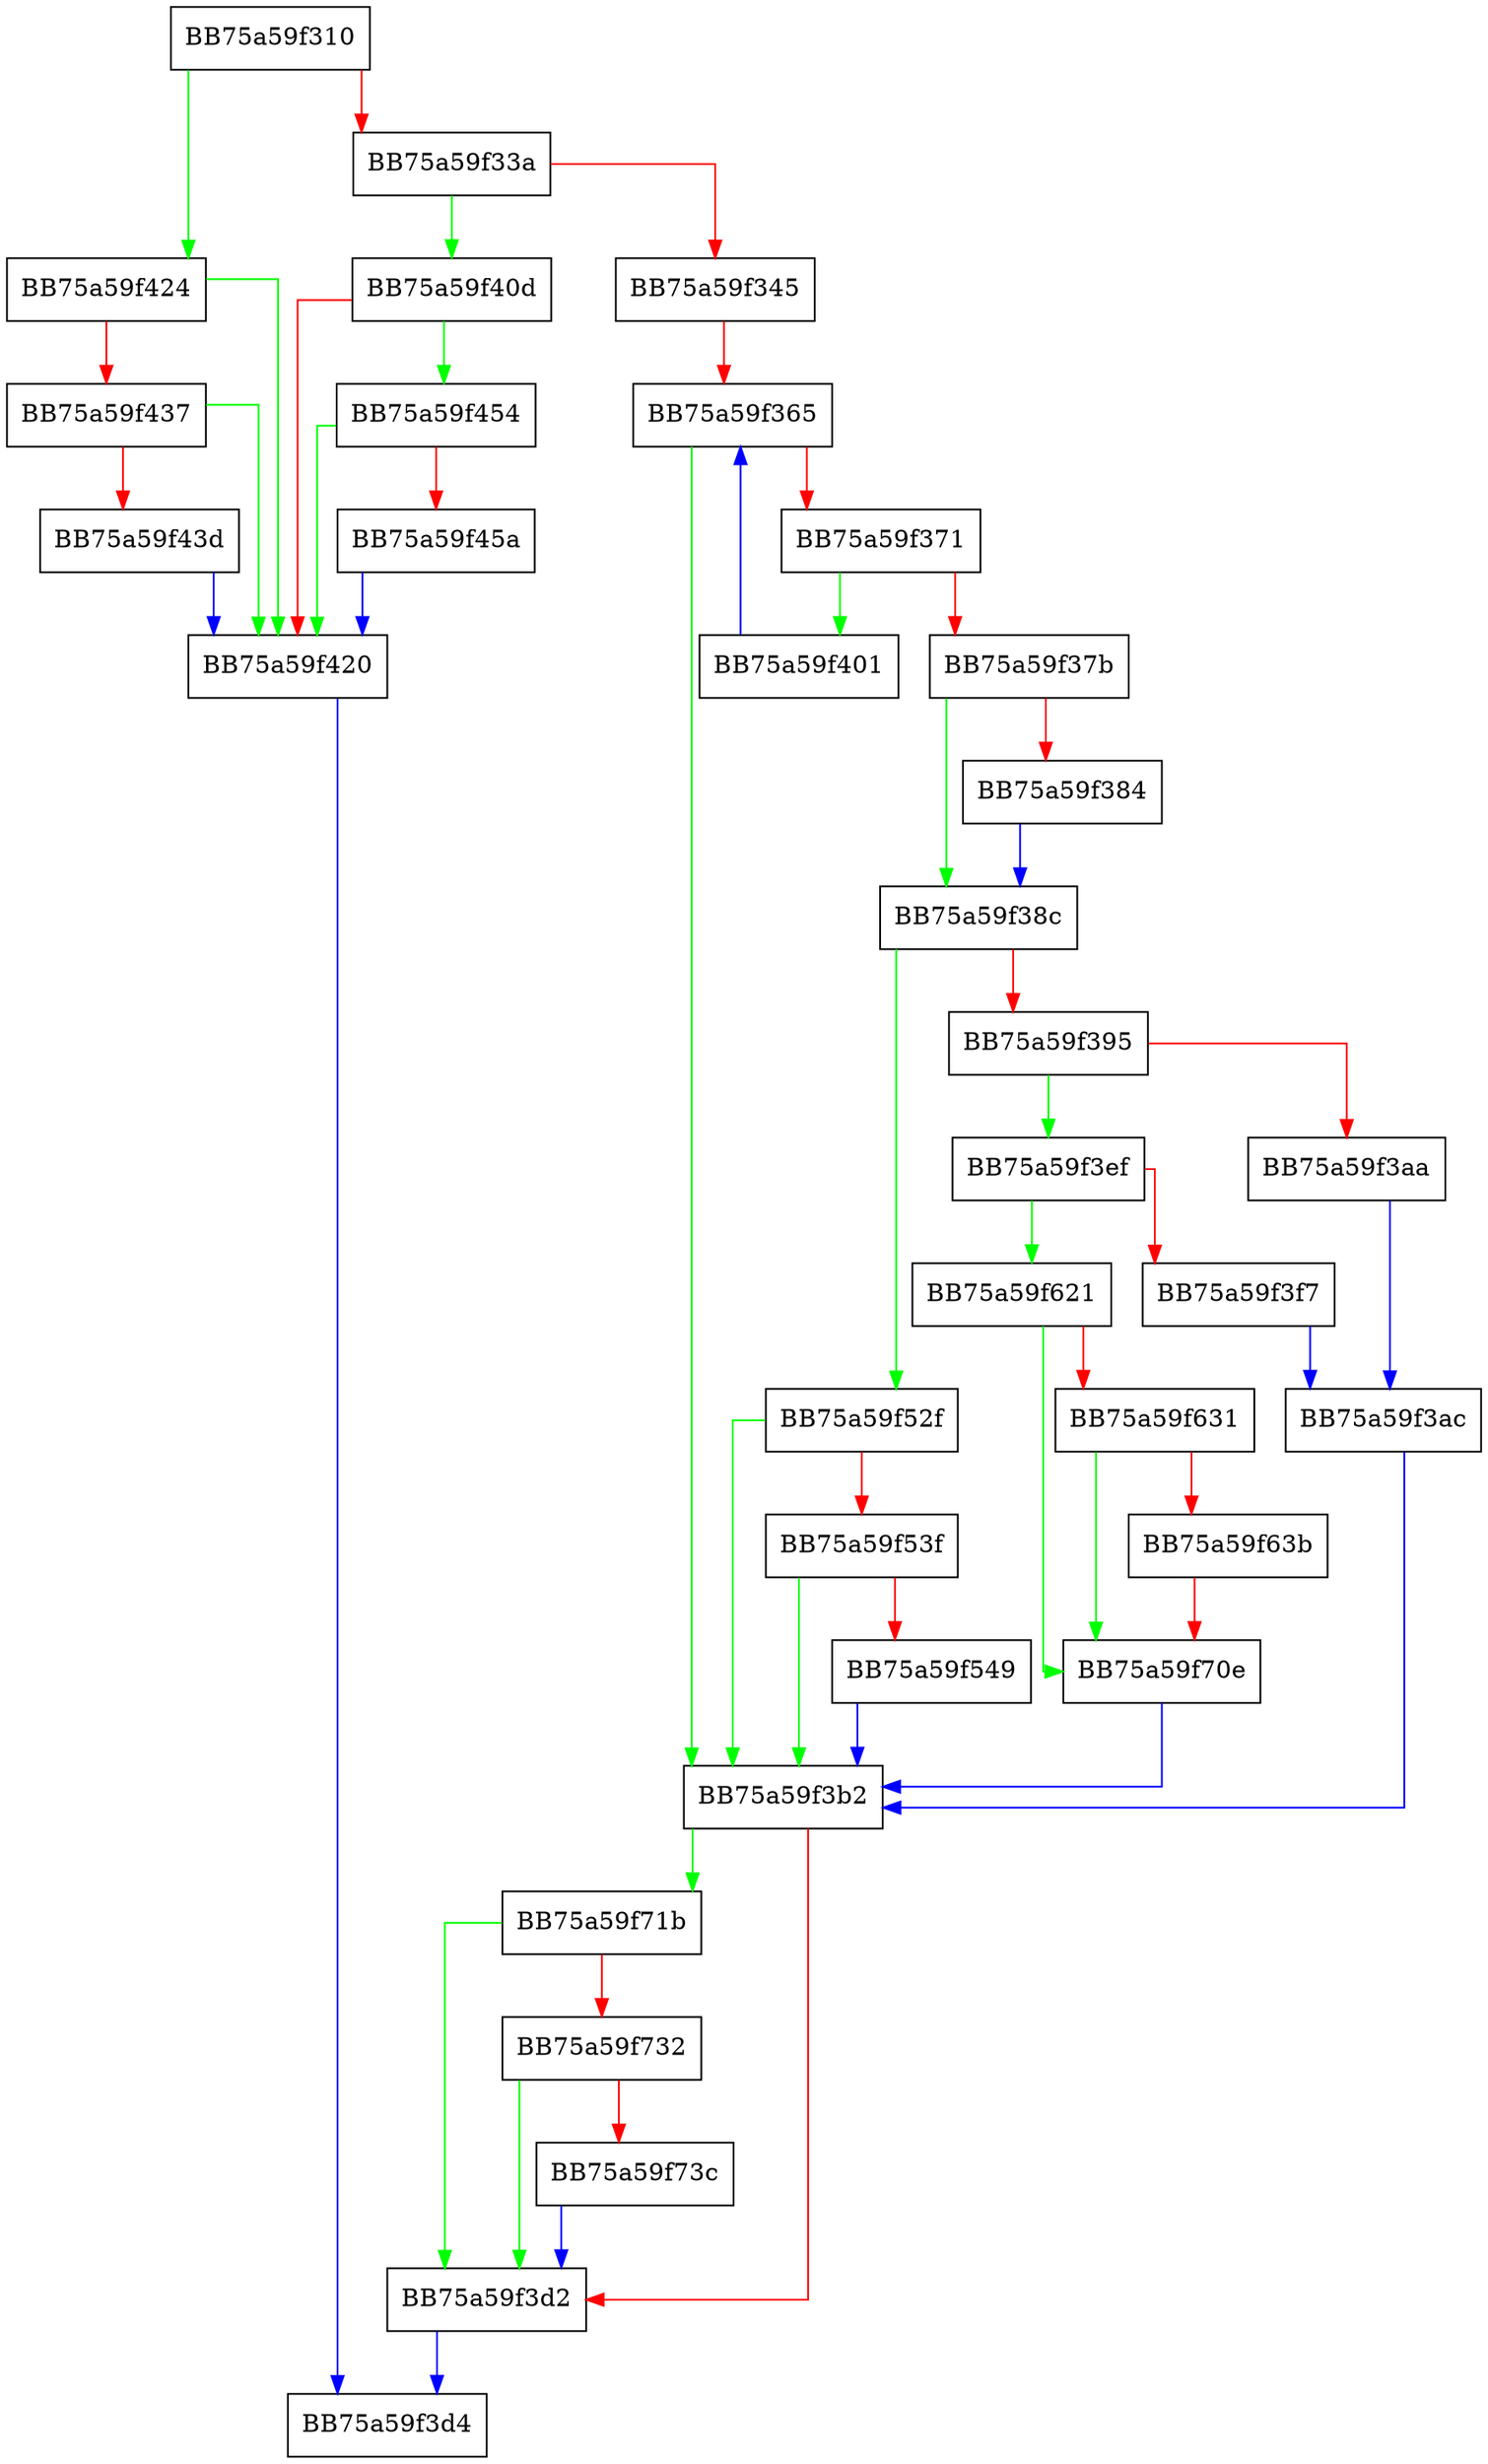digraph WorkerUpdate {
  node [shape="box"];
  graph [splines=ortho];
  BB75a59f310 -> BB75a59f424 [color="green"];
  BB75a59f310 -> BB75a59f33a [color="red"];
  BB75a59f33a -> BB75a59f40d [color="green"];
  BB75a59f33a -> BB75a59f345 [color="red"];
  BB75a59f345 -> BB75a59f365 [color="red"];
  BB75a59f365 -> BB75a59f3b2 [color="green"];
  BB75a59f365 -> BB75a59f371 [color="red"];
  BB75a59f371 -> BB75a59f401 [color="green"];
  BB75a59f371 -> BB75a59f37b [color="red"];
  BB75a59f37b -> BB75a59f38c [color="green"];
  BB75a59f37b -> BB75a59f384 [color="red"];
  BB75a59f384 -> BB75a59f38c [color="blue"];
  BB75a59f38c -> BB75a59f52f [color="green"];
  BB75a59f38c -> BB75a59f395 [color="red"];
  BB75a59f395 -> BB75a59f3ef [color="green"];
  BB75a59f395 -> BB75a59f3aa [color="red"];
  BB75a59f3aa -> BB75a59f3ac [color="blue"];
  BB75a59f3ac -> BB75a59f3b2 [color="blue"];
  BB75a59f3b2 -> BB75a59f71b [color="green"];
  BB75a59f3b2 -> BB75a59f3d2 [color="red"];
  BB75a59f3d2 -> BB75a59f3d4 [color="blue"];
  BB75a59f3ef -> BB75a59f621 [color="green"];
  BB75a59f3ef -> BB75a59f3f7 [color="red"];
  BB75a59f3f7 -> BB75a59f3ac [color="blue"];
  BB75a59f401 -> BB75a59f365 [color="blue"];
  BB75a59f40d -> BB75a59f454 [color="green"];
  BB75a59f40d -> BB75a59f420 [color="red"];
  BB75a59f420 -> BB75a59f3d4 [color="blue"];
  BB75a59f424 -> BB75a59f420 [color="green"];
  BB75a59f424 -> BB75a59f437 [color="red"];
  BB75a59f437 -> BB75a59f420 [color="green"];
  BB75a59f437 -> BB75a59f43d [color="red"];
  BB75a59f43d -> BB75a59f420 [color="blue"];
  BB75a59f454 -> BB75a59f420 [color="green"];
  BB75a59f454 -> BB75a59f45a [color="red"];
  BB75a59f45a -> BB75a59f420 [color="blue"];
  BB75a59f52f -> BB75a59f3b2 [color="green"];
  BB75a59f52f -> BB75a59f53f [color="red"];
  BB75a59f53f -> BB75a59f3b2 [color="green"];
  BB75a59f53f -> BB75a59f549 [color="red"];
  BB75a59f549 -> BB75a59f3b2 [color="blue"];
  BB75a59f621 -> BB75a59f70e [color="green"];
  BB75a59f621 -> BB75a59f631 [color="red"];
  BB75a59f631 -> BB75a59f70e [color="green"];
  BB75a59f631 -> BB75a59f63b [color="red"];
  BB75a59f63b -> BB75a59f70e [color="red"];
  BB75a59f70e -> BB75a59f3b2 [color="blue"];
  BB75a59f71b -> BB75a59f3d2 [color="green"];
  BB75a59f71b -> BB75a59f732 [color="red"];
  BB75a59f732 -> BB75a59f3d2 [color="green"];
  BB75a59f732 -> BB75a59f73c [color="red"];
  BB75a59f73c -> BB75a59f3d2 [color="blue"];
}